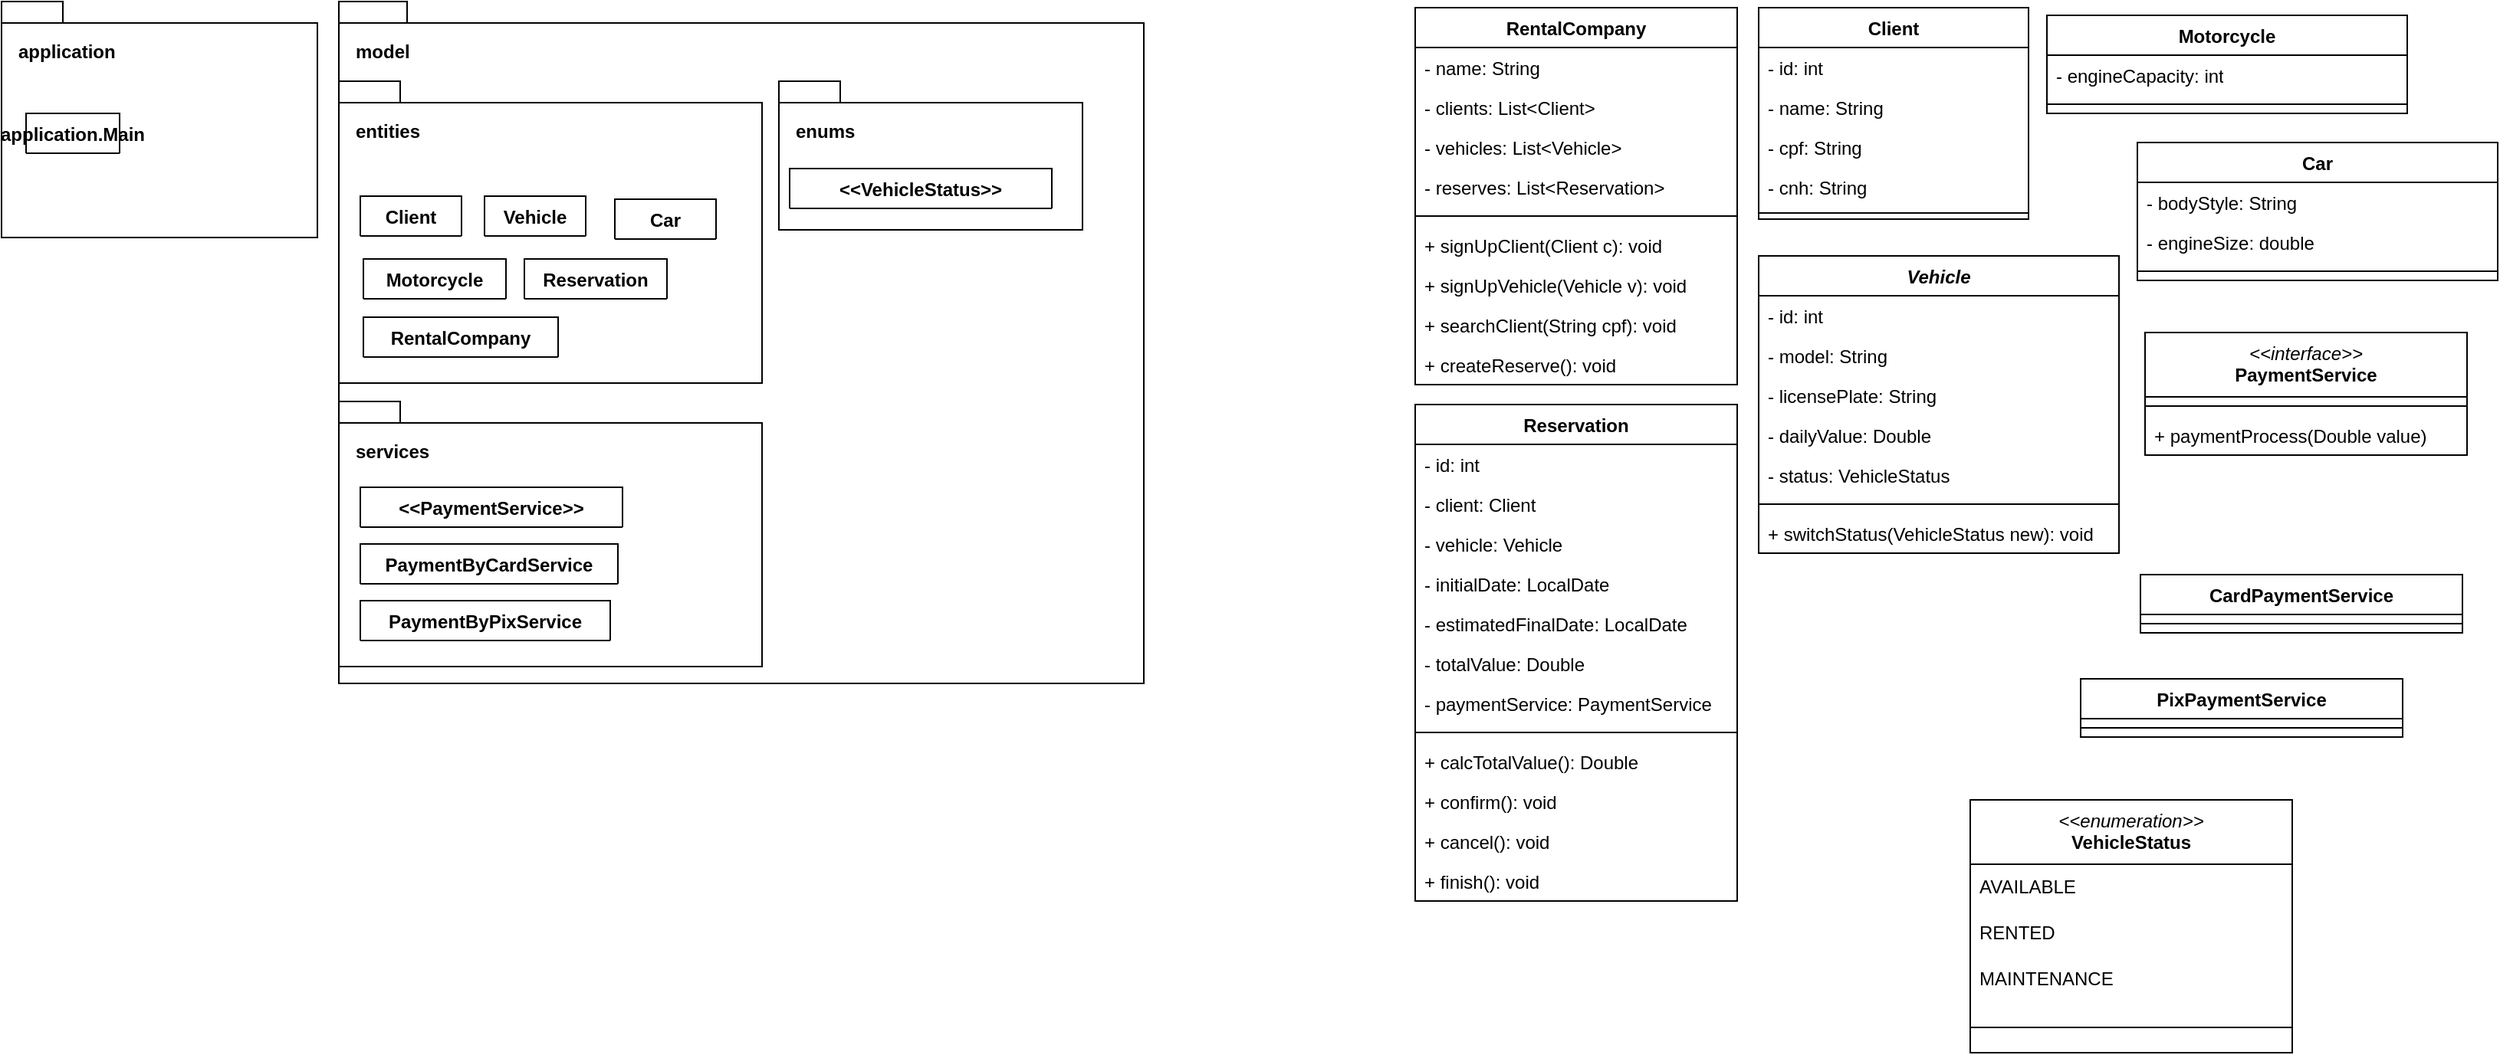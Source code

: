 <mxfile version="28.2.3">
  <diagram name="Página-1" id="ttm5jFWWX2n6xVxg5Yxu">
    <mxGraphModel dx="2026" dy="1180" grid="0" gridSize="10" guides="1" tooltips="1" connect="1" arrows="1" fold="1" page="1" pageScale="1" pageWidth="827" pageHeight="1169" math="0" shadow="0">
      <root>
        <mxCell id="0" />
        <mxCell id="1" parent="0" />
        <mxCell id="pWSUM_7YT7kqcM3gLriz-9" value="application" style="shape=folder;fontStyle=1;spacingTop=19;tabWidth=40;tabHeight=14;tabPosition=left;html=1;whiteSpace=wrap;strokeColor=default;align=left;verticalAlign=top;spacingLeft=9;" parent="1" vertex="1">
          <mxGeometry x="10" y="16" width="206" height="154" as="geometry" />
        </mxCell>
        <mxCell id="pWSUM_7YT7kqcM3gLriz-11" value="application.Main" style="swimlane;fontStyle=1;align=center;verticalAlign=top;childLayout=stackLayout;horizontal=1;startSize=26;horizontalStack=0;resizeParent=1;resizeParentMax=0;resizeLast=0;collapsible=1;marginBottom=0;whiteSpace=wrap;html=1;" parent="1" vertex="1" collapsed="1">
          <mxGeometry x="26" y="89" width="61" height="26" as="geometry">
            <mxRectangle x="69" y="133" width="160" height="34" as="alternateBounds" />
          </mxGeometry>
        </mxCell>
        <mxCell id="pWSUM_7YT7kqcM3gLriz-13" value="" style="line;strokeWidth=1;fillColor=none;align=left;verticalAlign=middle;spacingTop=-1;spacingLeft=3;spacingRight=3;rotatable=0;labelPosition=right;points=[];portConstraint=eastwest;strokeColor=inherit;" parent="pWSUM_7YT7kqcM3gLriz-11" vertex="1">
          <mxGeometry y="26" width="160" height="8" as="geometry" />
        </mxCell>
        <mxCell id="pWSUM_7YT7kqcM3gLriz-15" value="model" style="shape=folder;fontStyle=1;spacingTop=19;tabWidth=40;tabHeight=14;tabPosition=left;html=1;whiteSpace=wrap;strokeColor=default;align=left;verticalAlign=top;spacingLeft=9;" parent="1" vertex="1">
          <mxGeometry x="230" y="16" width="525" height="445" as="geometry" />
        </mxCell>
        <mxCell id="pWSUM_7YT7kqcM3gLriz-53" value="" style="group" parent="1" vertex="1" connectable="0">
          <mxGeometry x="517" y="68" width="198" height="97" as="geometry" />
        </mxCell>
        <mxCell id="pWSUM_7YT7kqcM3gLriz-45" value="enums" style="shape=folder;fontStyle=1;spacingTop=19;tabWidth=40;tabHeight=14;tabPosition=left;html=1;whiteSpace=wrap;strokeColor=default;align=left;verticalAlign=top;spacingLeft=9;" parent="pWSUM_7YT7kqcM3gLriz-53" vertex="1">
          <mxGeometry width="198" height="97" as="geometry" />
        </mxCell>
        <mxCell id="pWSUM_7YT7kqcM3gLriz-47" value="&amp;lt;&amp;lt;VehicleStatus&amp;gt;&amp;gt;" style="swimlane;fontStyle=1;align=center;verticalAlign=top;childLayout=stackLayout;horizontal=1;startSize=26;horizontalStack=0;resizeParent=1;resizeParentMax=0;resizeLast=0;collapsible=1;marginBottom=0;whiteSpace=wrap;html=1;" parent="pWSUM_7YT7kqcM3gLriz-53" vertex="1" collapsed="1">
          <mxGeometry x="7" y="57" width="171" height="26" as="geometry">
            <mxRectangle x="329" y="137" width="160" height="34" as="alternateBounds" />
          </mxGeometry>
        </mxCell>
        <mxCell id="pWSUM_7YT7kqcM3gLriz-48" value="" style="line;strokeWidth=1;fillColor=none;align=left;verticalAlign=middle;spacingTop=-1;spacingLeft=3;spacingRight=3;rotatable=0;labelPosition=right;points=[];portConstraint=eastwest;strokeColor=inherit;" parent="pWSUM_7YT7kqcM3gLriz-47" vertex="1">
          <mxGeometry y="26" width="160" height="8" as="geometry" />
        </mxCell>
        <mxCell id="pWSUM_7YT7kqcM3gLriz-54" value="" style="group" parent="1" vertex="1" connectable="0">
          <mxGeometry x="230" y="277" width="276" height="173" as="geometry" />
        </mxCell>
        <mxCell id="pWSUM_7YT7kqcM3gLriz-37" value="services" style="shape=folder;fontStyle=1;spacingTop=19;tabWidth=40;tabHeight=14;tabPosition=left;html=1;whiteSpace=wrap;strokeColor=default;align=left;verticalAlign=top;spacingLeft=9;" parent="pWSUM_7YT7kqcM3gLriz-54" vertex="1">
          <mxGeometry width="276" height="173" as="geometry" />
        </mxCell>
        <mxCell id="pWSUM_7YT7kqcM3gLriz-44" value="" style="group" parent="pWSUM_7YT7kqcM3gLriz-54" vertex="1" connectable="0">
          <mxGeometry x="14" y="56" width="171" height="100" as="geometry" />
        </mxCell>
        <mxCell id="pWSUM_7YT7kqcM3gLriz-38" value="&amp;lt;&amp;lt;PaymentService&amp;gt;&amp;gt;" style="swimlane;fontStyle=1;align=center;verticalAlign=top;childLayout=stackLayout;horizontal=1;startSize=26;horizontalStack=0;resizeParent=1;resizeParentMax=0;resizeLast=0;collapsible=1;marginBottom=0;whiteSpace=wrap;html=1;" parent="pWSUM_7YT7kqcM3gLriz-44" vertex="1" collapsed="1">
          <mxGeometry width="171" height="26" as="geometry">
            <mxRectangle x="329" y="137" width="160" height="34" as="alternateBounds" />
          </mxGeometry>
        </mxCell>
        <mxCell id="pWSUM_7YT7kqcM3gLriz-39" value="" style="line;strokeWidth=1;fillColor=none;align=left;verticalAlign=middle;spacingTop=-1;spacingLeft=3;spacingRight=3;rotatable=0;labelPosition=right;points=[];portConstraint=eastwest;strokeColor=inherit;" parent="pWSUM_7YT7kqcM3gLriz-38" vertex="1">
          <mxGeometry y="26" width="160" height="8" as="geometry" />
        </mxCell>
        <mxCell id="pWSUM_7YT7kqcM3gLriz-40" value="PaymentByCardService" style="swimlane;fontStyle=1;align=center;verticalAlign=top;childLayout=stackLayout;horizontal=1;startSize=26;horizontalStack=0;resizeParent=1;resizeParentMax=0;resizeLast=0;collapsible=1;marginBottom=0;whiteSpace=wrap;html=1;" parent="pWSUM_7YT7kqcM3gLriz-44" vertex="1" collapsed="1">
          <mxGeometry y="37" width="168" height="26" as="geometry">
            <mxRectangle x="329" y="137" width="160" height="34" as="alternateBounds" />
          </mxGeometry>
        </mxCell>
        <mxCell id="pWSUM_7YT7kqcM3gLriz-41" value="" style="line;strokeWidth=1;fillColor=none;align=left;verticalAlign=middle;spacingTop=-1;spacingLeft=3;spacingRight=3;rotatable=0;labelPosition=right;points=[];portConstraint=eastwest;strokeColor=inherit;" parent="pWSUM_7YT7kqcM3gLriz-40" vertex="1">
          <mxGeometry y="26" width="160" height="8" as="geometry" />
        </mxCell>
        <mxCell id="pWSUM_7YT7kqcM3gLriz-42" value="PaymentByPixService" style="swimlane;fontStyle=1;align=center;verticalAlign=top;childLayout=stackLayout;horizontal=1;startSize=26;horizontalStack=0;resizeParent=1;resizeParentMax=0;resizeLast=0;collapsible=1;marginBottom=0;whiteSpace=wrap;html=1;" parent="pWSUM_7YT7kqcM3gLriz-44" vertex="1" collapsed="1">
          <mxGeometry y="74" width="163" height="26" as="geometry">
            <mxRectangle x="329" y="137" width="160" height="34" as="alternateBounds" />
          </mxGeometry>
        </mxCell>
        <mxCell id="pWSUM_7YT7kqcM3gLriz-43" value="" style="line;strokeWidth=1;fillColor=none;align=left;verticalAlign=middle;spacingTop=-1;spacingLeft=3;spacingRight=3;rotatable=0;labelPosition=right;points=[];portConstraint=eastwest;strokeColor=inherit;" parent="pWSUM_7YT7kqcM3gLriz-42" vertex="1">
          <mxGeometry y="26" width="160" height="8" as="geometry" />
        </mxCell>
        <mxCell id="pWSUM_7YT7kqcM3gLriz-55" value="" style="group" parent="1" vertex="1" connectable="0">
          <mxGeometry x="230" y="68" width="276" height="197" as="geometry" />
        </mxCell>
        <mxCell id="pWSUM_7YT7kqcM3gLriz-35" value="entities" style="shape=folder;fontStyle=1;spacingTop=19;tabWidth=40;tabHeight=14;tabPosition=left;html=1;whiteSpace=wrap;strokeColor=default;align=left;verticalAlign=top;spacingLeft=9;" parent="pWSUM_7YT7kqcM3gLriz-55" vertex="1">
          <mxGeometry width="276" height="197" as="geometry" />
        </mxCell>
        <mxCell id="pWSUM_7YT7kqcM3gLriz-36" value="" style="group" parent="pWSUM_7YT7kqcM3gLriz-55" vertex="1" connectable="0">
          <mxGeometry x="14" y="75" width="232" height="105" as="geometry" />
        </mxCell>
        <mxCell id="pWSUM_7YT7kqcM3gLriz-5" value="Client" style="swimlane;fontStyle=1;align=center;verticalAlign=top;childLayout=stackLayout;horizontal=1;startSize=26;horizontalStack=0;resizeParent=1;resizeParentMax=0;resizeLast=0;collapsible=1;marginBottom=0;whiteSpace=wrap;html=1;" parent="pWSUM_7YT7kqcM3gLriz-36" vertex="1" collapsed="1">
          <mxGeometry width="66" height="26" as="geometry">
            <mxRectangle x="329" y="137" width="160" height="34" as="alternateBounds" />
          </mxGeometry>
        </mxCell>
        <mxCell id="pWSUM_7YT7kqcM3gLriz-7" value="" style="line;strokeWidth=1;fillColor=none;align=left;verticalAlign=middle;spacingTop=-1;spacingLeft=3;spacingRight=3;rotatable=0;labelPosition=right;points=[];portConstraint=eastwest;strokeColor=inherit;" parent="pWSUM_7YT7kqcM3gLriz-5" vertex="1">
          <mxGeometry y="26" width="160" height="8" as="geometry" />
        </mxCell>
        <mxCell id="pWSUM_7YT7kqcM3gLriz-24" value="Vehicle" style="swimlane;fontStyle=1;align=center;verticalAlign=top;childLayout=stackLayout;horizontal=1;startSize=26;horizontalStack=0;resizeParent=1;resizeParentMax=0;resizeLast=0;collapsible=1;marginBottom=0;whiteSpace=wrap;html=1;" parent="pWSUM_7YT7kqcM3gLriz-36" vertex="1" collapsed="1">
          <mxGeometry x="81" width="66" height="26" as="geometry">
            <mxRectangle x="329" y="137" width="160" height="34" as="alternateBounds" />
          </mxGeometry>
        </mxCell>
        <mxCell id="pWSUM_7YT7kqcM3gLriz-25" value="" style="line;strokeWidth=1;fillColor=none;align=left;verticalAlign=middle;spacingTop=-1;spacingLeft=3;spacingRight=3;rotatable=0;labelPosition=right;points=[];portConstraint=eastwest;strokeColor=inherit;" parent="pWSUM_7YT7kqcM3gLriz-24" vertex="1">
          <mxGeometry y="26" width="160" height="8" as="geometry" />
        </mxCell>
        <mxCell id="pWSUM_7YT7kqcM3gLriz-27" value="Car" style="swimlane;fontStyle=1;align=center;verticalAlign=top;childLayout=stackLayout;horizontal=1;startSize=26;horizontalStack=0;resizeParent=1;resizeParentMax=0;resizeLast=0;collapsible=1;marginBottom=0;whiteSpace=wrap;html=1;" parent="pWSUM_7YT7kqcM3gLriz-36" vertex="1" collapsed="1">
          <mxGeometry x="166" y="2" width="66" height="26" as="geometry">
            <mxRectangle x="329" y="137" width="160" height="34" as="alternateBounds" />
          </mxGeometry>
        </mxCell>
        <mxCell id="pWSUM_7YT7kqcM3gLriz-28" value="" style="line;strokeWidth=1;fillColor=none;align=left;verticalAlign=middle;spacingTop=-1;spacingLeft=3;spacingRight=3;rotatable=0;labelPosition=right;points=[];portConstraint=eastwest;strokeColor=inherit;" parent="pWSUM_7YT7kqcM3gLriz-27" vertex="1">
          <mxGeometry y="26" width="160" height="8" as="geometry" />
        </mxCell>
        <mxCell id="pWSUM_7YT7kqcM3gLriz-29" value="Motorcycle" style="swimlane;fontStyle=1;align=center;verticalAlign=top;childLayout=stackLayout;horizontal=1;startSize=26;horizontalStack=0;resizeParent=1;resizeParentMax=0;resizeLast=0;collapsible=1;marginBottom=0;whiteSpace=wrap;html=1;" parent="pWSUM_7YT7kqcM3gLriz-36" vertex="1" collapsed="1">
          <mxGeometry x="2" y="41" width="93" height="26" as="geometry">
            <mxRectangle x="329" y="137" width="160" height="34" as="alternateBounds" />
          </mxGeometry>
        </mxCell>
        <mxCell id="pWSUM_7YT7kqcM3gLriz-30" value="" style="line;strokeWidth=1;fillColor=none;align=left;verticalAlign=middle;spacingTop=-1;spacingLeft=3;spacingRight=3;rotatable=0;labelPosition=right;points=[];portConstraint=eastwest;strokeColor=inherit;" parent="pWSUM_7YT7kqcM3gLriz-29" vertex="1">
          <mxGeometry y="26" width="160" height="8" as="geometry" />
        </mxCell>
        <mxCell id="pWSUM_7YT7kqcM3gLriz-31" value="Reservation" style="swimlane;fontStyle=1;align=center;verticalAlign=top;childLayout=stackLayout;horizontal=1;startSize=26;horizontalStack=0;resizeParent=1;resizeParentMax=0;resizeLast=0;collapsible=1;marginBottom=0;whiteSpace=wrap;html=1;" parent="pWSUM_7YT7kqcM3gLriz-36" vertex="1" collapsed="1">
          <mxGeometry x="107" y="41" width="93" height="26" as="geometry">
            <mxRectangle x="329" y="137" width="160" height="34" as="alternateBounds" />
          </mxGeometry>
        </mxCell>
        <mxCell id="pWSUM_7YT7kqcM3gLriz-32" value="" style="line;strokeWidth=1;fillColor=none;align=left;verticalAlign=middle;spacingTop=-1;spacingLeft=3;spacingRight=3;rotatable=0;labelPosition=right;points=[];portConstraint=eastwest;strokeColor=inherit;" parent="pWSUM_7YT7kqcM3gLriz-31" vertex="1">
          <mxGeometry y="26" width="160" height="8" as="geometry" />
        </mxCell>
        <mxCell id="pWSUM_7YT7kqcM3gLriz-33" value="RentalCompany" style="swimlane;fontStyle=1;align=center;verticalAlign=top;childLayout=stackLayout;horizontal=1;startSize=26;horizontalStack=0;resizeParent=1;resizeParentMax=0;resizeLast=0;collapsible=1;marginBottom=0;whiteSpace=wrap;html=1;" parent="pWSUM_7YT7kqcM3gLriz-36" vertex="1" collapsed="1">
          <mxGeometry x="2" y="79" width="127" height="26" as="geometry">
            <mxRectangle x="329" y="137" width="160" height="34" as="alternateBounds" />
          </mxGeometry>
        </mxCell>
        <mxCell id="pWSUM_7YT7kqcM3gLriz-34" value="" style="line;strokeWidth=1;fillColor=none;align=left;verticalAlign=middle;spacingTop=-1;spacingLeft=3;spacingRight=3;rotatable=0;labelPosition=right;points=[];portConstraint=eastwest;strokeColor=inherit;" parent="pWSUM_7YT7kqcM3gLriz-33" vertex="1">
          <mxGeometry y="26" width="160" height="8" as="geometry" />
        </mxCell>
        <mxCell id="JGVXDj1xbEn5dFWfwLTr-5" value="RentalCompany" style="swimlane;fontStyle=1;align=center;verticalAlign=top;childLayout=stackLayout;horizontal=1;startSize=26;horizontalStack=0;resizeParent=1;resizeParentMax=0;resizeLast=0;collapsible=1;marginBottom=0;whiteSpace=wrap;html=1;" parent="1" vertex="1">
          <mxGeometry x="932" y="20" width="210" height="246" as="geometry">
            <mxRectangle x="844" y="16" width="66" height="26" as="alternateBounds" />
          </mxGeometry>
        </mxCell>
        <mxCell id="JGVXDj1xbEn5dFWfwLTr-6" value="- name: String" style="text;strokeColor=none;fillColor=none;align=left;verticalAlign=top;spacingLeft=4;spacingRight=4;overflow=hidden;rotatable=0;points=[[0,0.5],[1,0.5]];portConstraint=eastwest;whiteSpace=wrap;html=1;" parent="JGVXDj1xbEn5dFWfwLTr-5" vertex="1">
          <mxGeometry y="26" width="210" height="26" as="geometry" />
        </mxCell>
        <mxCell id="JGVXDj1xbEn5dFWfwLTr-9" value="- clients: List&amp;lt;Client&amp;gt;&lt;span style=&quot;white-space: pre;&quot;&gt;&#x9;&lt;/span&gt;" style="text;strokeColor=none;fillColor=none;align=left;verticalAlign=top;spacingLeft=4;spacingRight=4;overflow=hidden;rotatable=0;points=[[0,0.5],[1,0.5]];portConstraint=eastwest;whiteSpace=wrap;html=1;" parent="JGVXDj1xbEn5dFWfwLTr-5" vertex="1">
          <mxGeometry y="52" width="210" height="26" as="geometry" />
        </mxCell>
        <mxCell id="JGVXDj1xbEn5dFWfwLTr-11" value="- vehicles: List&amp;lt;Vehicle&amp;gt;" style="text;strokeColor=none;fillColor=none;align=left;verticalAlign=top;spacingLeft=4;spacingRight=4;overflow=hidden;rotatable=0;points=[[0,0.5],[1,0.5]];portConstraint=eastwest;whiteSpace=wrap;html=1;" parent="JGVXDj1xbEn5dFWfwLTr-5" vertex="1">
          <mxGeometry y="78" width="210" height="26" as="geometry" />
        </mxCell>
        <mxCell id="JGVXDj1xbEn5dFWfwLTr-12" value="- reserves: List&amp;lt;Reservation&amp;gt;" style="text;strokeColor=none;fillColor=none;align=left;verticalAlign=top;spacingLeft=4;spacingRight=4;overflow=hidden;rotatable=0;points=[[0,0.5],[1,0.5]];portConstraint=eastwest;whiteSpace=wrap;html=1;" parent="JGVXDj1xbEn5dFWfwLTr-5" vertex="1">
          <mxGeometry y="104" width="210" height="26" as="geometry" />
        </mxCell>
        <mxCell id="JGVXDj1xbEn5dFWfwLTr-7" value="" style="line;strokeWidth=1;fillColor=none;align=left;verticalAlign=middle;spacingTop=-1;spacingLeft=3;spacingRight=3;rotatable=0;labelPosition=right;points=[];portConstraint=eastwest;strokeColor=inherit;" parent="JGVXDj1xbEn5dFWfwLTr-5" vertex="1">
          <mxGeometry y="130" width="210" height="12" as="geometry" />
        </mxCell>
        <mxCell id="JGVXDj1xbEn5dFWfwLTr-8" value="+ signUpClient(Client c): void" style="text;strokeColor=none;fillColor=none;align=left;verticalAlign=top;spacingLeft=4;spacingRight=4;overflow=hidden;rotatable=0;points=[[0,0.5],[1,0.5]];portConstraint=eastwest;whiteSpace=wrap;html=1;" parent="JGVXDj1xbEn5dFWfwLTr-5" vertex="1">
          <mxGeometry y="142" width="210" height="26" as="geometry" />
        </mxCell>
        <mxCell id="JGVXDj1xbEn5dFWfwLTr-14" value="+ signUpVehicle(Vehicle v): void" style="text;strokeColor=none;fillColor=none;align=left;verticalAlign=top;spacingLeft=4;spacingRight=4;overflow=hidden;rotatable=0;points=[[0,0.5],[1,0.5]];portConstraint=eastwest;whiteSpace=wrap;html=1;" parent="JGVXDj1xbEn5dFWfwLTr-5" vertex="1">
          <mxGeometry y="168" width="210" height="26" as="geometry" />
        </mxCell>
        <mxCell id="JGVXDj1xbEn5dFWfwLTr-26" value="+ searchClient(String cpf): void" style="text;strokeColor=none;fillColor=none;align=left;verticalAlign=top;spacingLeft=4;spacingRight=4;overflow=hidden;rotatable=0;points=[[0,0.5],[1,0.5]];portConstraint=eastwest;whiteSpace=wrap;html=1;" parent="JGVXDj1xbEn5dFWfwLTr-5" vertex="1">
          <mxGeometry y="194" width="210" height="26" as="geometry" />
        </mxCell>
        <mxCell id="JGVXDj1xbEn5dFWfwLTr-15" value="+ createReserve(): void" style="text;strokeColor=none;fillColor=none;align=left;verticalAlign=top;spacingLeft=4;spacingRight=4;overflow=hidden;rotatable=0;points=[[0,0.5],[1,0.5]];portConstraint=eastwest;whiteSpace=wrap;html=1;" parent="JGVXDj1xbEn5dFWfwLTr-5" vertex="1">
          <mxGeometry y="220" width="210" height="26" as="geometry" />
        </mxCell>
        <mxCell id="JGVXDj1xbEn5dFWfwLTr-16" value="Client" style="swimlane;fontStyle=1;align=center;verticalAlign=top;childLayout=stackLayout;horizontal=1;startSize=26;horizontalStack=0;resizeParent=1;resizeParentMax=0;resizeLast=0;collapsible=1;marginBottom=0;whiteSpace=wrap;html=1;" parent="1" vertex="1">
          <mxGeometry x="1156" y="20" width="176" height="138" as="geometry">
            <mxRectangle x="844" y="16" width="66" height="26" as="alternateBounds" />
          </mxGeometry>
        </mxCell>
        <mxCell id="JGVXDj1xbEn5dFWfwLTr-17" value="- id: int" style="text;strokeColor=none;fillColor=none;align=left;verticalAlign=top;spacingLeft=4;spacingRight=4;overflow=hidden;rotatable=0;points=[[0,0.5],[1,0.5]];portConstraint=eastwest;whiteSpace=wrap;html=1;" parent="JGVXDj1xbEn5dFWfwLTr-16" vertex="1">
          <mxGeometry y="26" width="176" height="26" as="geometry" />
        </mxCell>
        <mxCell id="JGVXDj1xbEn5dFWfwLTr-18" value="- name: String" style="text;strokeColor=none;fillColor=none;align=left;verticalAlign=top;spacingLeft=4;spacingRight=4;overflow=hidden;rotatable=0;points=[[0,0.5],[1,0.5]];portConstraint=eastwest;whiteSpace=wrap;html=1;" parent="JGVXDj1xbEn5dFWfwLTr-16" vertex="1">
          <mxGeometry y="52" width="176" height="26" as="geometry" />
        </mxCell>
        <mxCell id="JGVXDj1xbEn5dFWfwLTr-19" value="- cpf: String" style="text;strokeColor=none;fillColor=none;align=left;verticalAlign=top;spacingLeft=4;spacingRight=4;overflow=hidden;rotatable=0;points=[[0,0.5],[1,0.5]];portConstraint=eastwest;whiteSpace=wrap;html=1;" parent="JGVXDj1xbEn5dFWfwLTr-16" vertex="1">
          <mxGeometry y="78" width="176" height="26" as="geometry" />
        </mxCell>
        <mxCell id="JGVXDj1xbEn5dFWfwLTr-20" value="- cnh: String" style="text;strokeColor=none;fillColor=none;align=left;verticalAlign=top;spacingLeft=4;spacingRight=4;overflow=hidden;rotatable=0;points=[[0,0.5],[1,0.5]];portConstraint=eastwest;whiteSpace=wrap;html=1;" parent="JGVXDj1xbEn5dFWfwLTr-16" vertex="1">
          <mxGeometry y="104" width="176" height="26" as="geometry" />
        </mxCell>
        <mxCell id="JGVXDj1xbEn5dFWfwLTr-21" value="" style="line;strokeWidth=1;fillColor=none;align=left;verticalAlign=middle;spacingTop=-1;spacingLeft=3;spacingRight=3;rotatable=0;labelPosition=right;points=[];portConstraint=eastwest;strokeColor=inherit;" parent="JGVXDj1xbEn5dFWfwLTr-16" vertex="1">
          <mxGeometry y="130" width="176" height="8" as="geometry" />
        </mxCell>
        <mxCell id="JGVXDj1xbEn5dFWfwLTr-27" value="&lt;i&gt;Vehicle&lt;/i&gt;" style="swimlane;fontStyle=1;align=center;verticalAlign=top;childLayout=stackLayout;horizontal=1;startSize=26;horizontalStack=0;resizeParent=1;resizeParentMax=0;resizeLast=0;collapsible=1;marginBottom=0;whiteSpace=wrap;html=1;" parent="1" vertex="1">
          <mxGeometry x="1156" y="182" width="235" height="194" as="geometry">
            <mxRectangle x="844" y="16" width="66" height="26" as="alternateBounds" />
          </mxGeometry>
        </mxCell>
        <mxCell id="JGVXDj1xbEn5dFWfwLTr-28" value="- id: int" style="text;strokeColor=none;fillColor=none;align=left;verticalAlign=top;spacingLeft=4;spacingRight=4;overflow=hidden;rotatable=0;points=[[0,0.5],[1,0.5]];portConstraint=eastwest;whiteSpace=wrap;html=1;" parent="JGVXDj1xbEn5dFWfwLTr-27" vertex="1">
          <mxGeometry y="26" width="235" height="26" as="geometry" />
        </mxCell>
        <mxCell id="JGVXDj1xbEn5dFWfwLTr-29" value="- model: String" style="text;strokeColor=none;fillColor=none;align=left;verticalAlign=top;spacingLeft=4;spacingRight=4;overflow=hidden;rotatable=0;points=[[0,0.5],[1,0.5]];portConstraint=eastwest;whiteSpace=wrap;html=1;" parent="JGVXDj1xbEn5dFWfwLTr-27" vertex="1">
          <mxGeometry y="52" width="235" height="26" as="geometry" />
        </mxCell>
        <mxCell id="JGVXDj1xbEn5dFWfwLTr-30" value="- licensePlate: String" style="text;strokeColor=none;fillColor=none;align=left;verticalAlign=top;spacingLeft=4;spacingRight=4;overflow=hidden;rotatable=0;points=[[0,0.5],[1,0.5]];portConstraint=eastwest;whiteSpace=wrap;html=1;" parent="JGVXDj1xbEn5dFWfwLTr-27" vertex="1">
          <mxGeometry y="78" width="235" height="26" as="geometry" />
        </mxCell>
        <mxCell id="JGVXDj1xbEn5dFWfwLTr-31" value="- dailyValue: Double" style="text;strokeColor=none;fillColor=none;align=left;verticalAlign=top;spacingLeft=4;spacingRight=4;overflow=hidden;rotatable=0;points=[[0,0.5],[1,0.5]];portConstraint=eastwest;whiteSpace=wrap;html=1;" parent="JGVXDj1xbEn5dFWfwLTr-27" vertex="1">
          <mxGeometry y="104" width="235" height="26" as="geometry" />
        </mxCell>
        <mxCell id="JGVXDj1xbEn5dFWfwLTr-37" value="- status: VehicleStatus" style="text;strokeColor=none;fillColor=none;align=left;verticalAlign=top;spacingLeft=4;spacingRight=4;overflow=hidden;rotatable=0;points=[[0,0.5],[1,0.5]];portConstraint=eastwest;whiteSpace=wrap;html=1;" parent="JGVXDj1xbEn5dFWfwLTr-27" vertex="1">
          <mxGeometry y="130" width="235" height="26" as="geometry" />
        </mxCell>
        <mxCell id="JGVXDj1xbEn5dFWfwLTr-32" value="" style="line;strokeWidth=1;fillColor=none;align=left;verticalAlign=middle;spacingTop=-1;spacingLeft=3;spacingRight=3;rotatable=0;labelPosition=right;points=[];portConstraint=eastwest;strokeColor=inherit;" parent="JGVXDj1xbEn5dFWfwLTr-27" vertex="1">
          <mxGeometry y="156" width="235" height="12" as="geometry" />
        </mxCell>
        <mxCell id="JGVXDj1xbEn5dFWfwLTr-35" value="+ switchStatus(VehicleStatus new): void" style="text;strokeColor=none;fillColor=none;align=left;verticalAlign=top;spacingLeft=4;spacingRight=4;overflow=hidden;rotatable=0;points=[[0,0.5],[1,0.5]];portConstraint=eastwest;whiteSpace=wrap;html=1;" parent="JGVXDj1xbEn5dFWfwLTr-27" vertex="1">
          <mxGeometry y="168" width="235" height="26" as="geometry" />
        </mxCell>
        <mxCell id="RAoj3QPk8HM_m8qfQZO0-1" value="Car" style="swimlane;fontStyle=1;align=center;verticalAlign=top;childLayout=stackLayout;horizontal=1;startSize=26;horizontalStack=0;resizeParent=1;resizeParentMax=0;resizeLast=0;collapsible=1;marginBottom=0;whiteSpace=wrap;html=1;" vertex="1" parent="1">
          <mxGeometry x="1403" y="108" width="235" height="90" as="geometry">
            <mxRectangle x="844" y="16" width="66" height="26" as="alternateBounds" />
          </mxGeometry>
        </mxCell>
        <mxCell id="RAoj3QPk8HM_m8qfQZO0-2" value="- bodyStyle: String" style="text;strokeColor=none;fillColor=none;align=left;verticalAlign=top;spacingLeft=4;spacingRight=4;overflow=hidden;rotatable=0;points=[[0,0.5],[1,0.5]];portConstraint=eastwest;whiteSpace=wrap;html=1;" vertex="1" parent="RAoj3QPk8HM_m8qfQZO0-1">
          <mxGeometry y="26" width="235" height="26" as="geometry" />
        </mxCell>
        <mxCell id="RAoj3QPk8HM_m8qfQZO0-3" value="- engineSize: double" style="text;strokeColor=none;fillColor=none;align=left;verticalAlign=top;spacingLeft=4;spacingRight=4;overflow=hidden;rotatable=0;points=[[0,0.5],[1,0.5]];portConstraint=eastwest;whiteSpace=wrap;html=1;" vertex="1" parent="RAoj3QPk8HM_m8qfQZO0-1">
          <mxGeometry y="52" width="235" height="26" as="geometry" />
        </mxCell>
        <mxCell id="RAoj3QPk8HM_m8qfQZO0-7" value="" style="line;strokeWidth=1;fillColor=none;align=left;verticalAlign=middle;spacingTop=-1;spacingLeft=3;spacingRight=3;rotatable=0;labelPosition=right;points=[];portConstraint=eastwest;strokeColor=inherit;" vertex="1" parent="RAoj3QPk8HM_m8qfQZO0-1">
          <mxGeometry y="78" width="235" height="12" as="geometry" />
        </mxCell>
        <mxCell id="RAoj3QPk8HM_m8qfQZO0-10" value="Motorcycle" style="swimlane;fontStyle=1;align=center;verticalAlign=top;childLayout=stackLayout;horizontal=1;startSize=26;horizontalStack=0;resizeParent=1;resizeParentMax=0;resizeLast=0;collapsible=1;marginBottom=0;whiteSpace=wrap;html=1;" vertex="1" parent="1">
          <mxGeometry x="1344" y="25" width="235" height="64" as="geometry">
            <mxRectangle x="844" y="16" width="66" height="26" as="alternateBounds" />
          </mxGeometry>
        </mxCell>
        <mxCell id="RAoj3QPk8HM_m8qfQZO0-11" value="- engineCapacity: int" style="text;strokeColor=none;fillColor=none;align=left;verticalAlign=top;spacingLeft=4;spacingRight=4;overflow=hidden;rotatable=0;points=[[0,0.5],[1,0.5]];portConstraint=eastwest;whiteSpace=wrap;html=1;" vertex="1" parent="RAoj3QPk8HM_m8qfQZO0-10">
          <mxGeometry y="26" width="235" height="26" as="geometry" />
        </mxCell>
        <mxCell id="RAoj3QPk8HM_m8qfQZO0-13" value="" style="line;strokeWidth=1;fillColor=none;align=left;verticalAlign=middle;spacingTop=-1;spacingLeft=3;spacingRight=3;rotatable=0;labelPosition=right;points=[];portConstraint=eastwest;strokeColor=inherit;" vertex="1" parent="RAoj3QPk8HM_m8qfQZO0-10">
          <mxGeometry y="52" width="235" height="12" as="geometry" />
        </mxCell>
        <mxCell id="RAoj3QPk8HM_m8qfQZO0-14" value="Reservation" style="swimlane;fontStyle=1;align=center;verticalAlign=top;childLayout=stackLayout;horizontal=1;startSize=26;horizontalStack=0;resizeParent=1;resizeParentMax=0;resizeLast=0;collapsible=1;marginBottom=0;whiteSpace=wrap;html=1;" vertex="1" parent="1">
          <mxGeometry x="932" y="279" width="210" height="324" as="geometry">
            <mxRectangle x="844" y="16" width="66" height="26" as="alternateBounds" />
          </mxGeometry>
        </mxCell>
        <mxCell id="RAoj3QPk8HM_m8qfQZO0-15" value="- id: int" style="text;strokeColor=none;fillColor=none;align=left;verticalAlign=top;spacingLeft=4;spacingRight=4;overflow=hidden;rotatable=0;points=[[0,0.5],[1,0.5]];portConstraint=eastwest;whiteSpace=wrap;html=1;" vertex="1" parent="RAoj3QPk8HM_m8qfQZO0-14">
          <mxGeometry y="26" width="210" height="26" as="geometry" />
        </mxCell>
        <mxCell id="RAoj3QPk8HM_m8qfQZO0-16" value="- client: Client" style="text;strokeColor=none;fillColor=none;align=left;verticalAlign=top;spacingLeft=4;spacingRight=4;overflow=hidden;rotatable=0;points=[[0,0.5],[1,0.5]];portConstraint=eastwest;whiteSpace=wrap;html=1;" vertex="1" parent="RAoj3QPk8HM_m8qfQZO0-14">
          <mxGeometry y="52" width="210" height="26" as="geometry" />
        </mxCell>
        <mxCell id="RAoj3QPk8HM_m8qfQZO0-17" value="- vehicle: Vehicle" style="text;strokeColor=none;fillColor=none;align=left;verticalAlign=top;spacingLeft=4;spacingRight=4;overflow=hidden;rotatable=0;points=[[0,0.5],[1,0.5]];portConstraint=eastwest;whiteSpace=wrap;html=1;" vertex="1" parent="RAoj3QPk8HM_m8qfQZO0-14">
          <mxGeometry y="78" width="210" height="26" as="geometry" />
        </mxCell>
        <mxCell id="RAoj3QPk8HM_m8qfQZO0-18" value="- initialDate: LocalDate" style="text;strokeColor=none;fillColor=none;align=left;verticalAlign=top;spacingLeft=4;spacingRight=4;overflow=hidden;rotatable=0;points=[[0,0.5],[1,0.5]];portConstraint=eastwest;whiteSpace=wrap;html=1;" vertex="1" parent="RAoj3QPk8HM_m8qfQZO0-14">
          <mxGeometry y="104" width="210" height="26" as="geometry" />
        </mxCell>
        <mxCell id="RAoj3QPk8HM_m8qfQZO0-24" value="- estimatedFinalDate: LocalDate" style="text;strokeColor=none;fillColor=none;align=left;verticalAlign=top;spacingLeft=4;spacingRight=4;overflow=hidden;rotatable=0;points=[[0,0.5],[1,0.5]];portConstraint=eastwest;whiteSpace=wrap;html=1;" vertex="1" parent="RAoj3QPk8HM_m8qfQZO0-14">
          <mxGeometry y="130" width="210" height="26" as="geometry" />
        </mxCell>
        <mxCell id="RAoj3QPk8HM_m8qfQZO0-25" value="- totalValue: Double" style="text;strokeColor=none;fillColor=none;align=left;verticalAlign=top;spacingLeft=4;spacingRight=4;overflow=hidden;rotatable=0;points=[[0,0.5],[1,0.5]];portConstraint=eastwest;whiteSpace=wrap;html=1;" vertex="1" parent="RAoj3QPk8HM_m8qfQZO0-14">
          <mxGeometry y="156" width="210" height="26" as="geometry" />
        </mxCell>
        <mxCell id="RAoj3QPk8HM_m8qfQZO0-26" value="- paymentService: PaymentService" style="text;strokeColor=none;fillColor=none;align=left;verticalAlign=top;spacingLeft=4;spacingRight=4;overflow=hidden;rotatable=0;points=[[0,0.5],[1,0.5]];portConstraint=eastwest;whiteSpace=wrap;html=1;" vertex="1" parent="RAoj3QPk8HM_m8qfQZO0-14">
          <mxGeometry y="182" width="210" height="26" as="geometry" />
        </mxCell>
        <mxCell id="RAoj3QPk8HM_m8qfQZO0-19" value="" style="line;strokeWidth=1;fillColor=none;align=left;verticalAlign=middle;spacingTop=-1;spacingLeft=3;spacingRight=3;rotatable=0;labelPosition=right;points=[];portConstraint=eastwest;strokeColor=inherit;" vertex="1" parent="RAoj3QPk8HM_m8qfQZO0-14">
          <mxGeometry y="208" width="210" height="12" as="geometry" />
        </mxCell>
        <mxCell id="RAoj3QPk8HM_m8qfQZO0-20" value="+ calcTotalValue(): Double" style="text;strokeColor=none;fillColor=none;align=left;verticalAlign=top;spacingLeft=4;spacingRight=4;overflow=hidden;rotatable=0;points=[[0,0.5],[1,0.5]];portConstraint=eastwest;whiteSpace=wrap;html=1;" vertex="1" parent="RAoj3QPk8HM_m8qfQZO0-14">
          <mxGeometry y="220" width="210" height="26" as="geometry" />
        </mxCell>
        <mxCell id="RAoj3QPk8HM_m8qfQZO0-21" value="+ confirm(): void" style="text;strokeColor=none;fillColor=none;align=left;verticalAlign=top;spacingLeft=4;spacingRight=4;overflow=hidden;rotatable=0;points=[[0,0.5],[1,0.5]];portConstraint=eastwest;whiteSpace=wrap;html=1;" vertex="1" parent="RAoj3QPk8HM_m8qfQZO0-14">
          <mxGeometry y="246" width="210" height="26" as="geometry" />
        </mxCell>
        <mxCell id="RAoj3QPk8HM_m8qfQZO0-22" value="+ cancel(): void" style="text;strokeColor=none;fillColor=none;align=left;verticalAlign=top;spacingLeft=4;spacingRight=4;overflow=hidden;rotatable=0;points=[[0,0.5],[1,0.5]];portConstraint=eastwest;whiteSpace=wrap;html=1;" vertex="1" parent="RAoj3QPk8HM_m8qfQZO0-14">
          <mxGeometry y="272" width="210" height="26" as="geometry" />
        </mxCell>
        <mxCell id="RAoj3QPk8HM_m8qfQZO0-23" value="+ finish(): void" style="text;strokeColor=none;fillColor=none;align=left;verticalAlign=top;spacingLeft=4;spacingRight=4;overflow=hidden;rotatable=0;points=[[0,0.5],[1,0.5]];portConstraint=eastwest;whiteSpace=wrap;html=1;" vertex="1" parent="RAoj3QPk8HM_m8qfQZO0-14">
          <mxGeometry y="298" width="210" height="26" as="geometry" />
        </mxCell>
        <mxCell id="RAoj3QPk8HM_m8qfQZO0-27" value="&lt;div&gt;&lt;i style=&quot;font-weight: normal;&quot;&gt;&amp;lt;&amp;lt;interface&amp;gt;&amp;gt;&lt;/i&gt;&lt;/div&gt;PaymentService" style="swimlane;fontStyle=1;align=center;verticalAlign=top;childLayout=stackLayout;horizontal=1;startSize=42;horizontalStack=0;resizeParent=1;resizeParentMax=0;resizeLast=0;collapsible=1;marginBottom=0;whiteSpace=wrap;html=1;" vertex="1" parent="1">
          <mxGeometry x="1408" y="232" width="210" height="80" as="geometry">
            <mxRectangle x="844" y="16" width="66" height="26" as="alternateBounds" />
          </mxGeometry>
        </mxCell>
        <mxCell id="RAoj3QPk8HM_m8qfQZO0-35" value="" style="line;strokeWidth=1;fillColor=none;align=left;verticalAlign=middle;spacingTop=-1;spacingLeft=3;spacingRight=3;rotatable=0;labelPosition=right;points=[];portConstraint=eastwest;strokeColor=inherit;" vertex="1" parent="RAoj3QPk8HM_m8qfQZO0-27">
          <mxGeometry y="42" width="210" height="12" as="geometry" />
        </mxCell>
        <mxCell id="RAoj3QPk8HM_m8qfQZO0-36" value="+ paymentProcess(Double value)" style="text;strokeColor=none;fillColor=none;align=left;verticalAlign=top;spacingLeft=4;spacingRight=4;overflow=hidden;rotatable=0;points=[[0,0.5],[1,0.5]];portConstraint=eastwest;whiteSpace=wrap;html=1;" vertex="1" parent="RAoj3QPk8HM_m8qfQZO0-27">
          <mxGeometry y="54" width="210" height="26" as="geometry" />
        </mxCell>
        <mxCell id="RAoj3QPk8HM_m8qfQZO0-40" value="CardPaymentService" style="swimlane;fontStyle=1;align=center;verticalAlign=top;childLayout=stackLayout;horizontal=1;startSize=26;horizontalStack=0;resizeParent=1;resizeParentMax=0;resizeLast=0;collapsible=1;marginBottom=0;whiteSpace=wrap;html=1;" vertex="1" parent="1">
          <mxGeometry x="1405" y="390" width="210" height="38" as="geometry">
            <mxRectangle x="844" y="16" width="66" height="26" as="alternateBounds" />
          </mxGeometry>
        </mxCell>
        <mxCell id="RAoj3QPk8HM_m8qfQZO0-41" value="" style="line;strokeWidth=1;fillColor=none;align=left;verticalAlign=middle;spacingTop=-1;spacingLeft=3;spacingRight=3;rotatable=0;labelPosition=right;points=[];portConstraint=eastwest;strokeColor=inherit;" vertex="1" parent="RAoj3QPk8HM_m8qfQZO0-40">
          <mxGeometry y="26" width="210" height="12" as="geometry" />
        </mxCell>
        <mxCell id="RAoj3QPk8HM_m8qfQZO0-43" value="PixPaymentService" style="swimlane;fontStyle=1;align=center;verticalAlign=top;childLayout=stackLayout;horizontal=1;startSize=26;horizontalStack=0;resizeParent=1;resizeParentMax=0;resizeLast=0;collapsible=1;marginBottom=0;whiteSpace=wrap;html=1;" vertex="1" parent="1">
          <mxGeometry x="1366" y="458" width="210" height="38" as="geometry">
            <mxRectangle x="844" y="16" width="66" height="26" as="alternateBounds" />
          </mxGeometry>
        </mxCell>
        <mxCell id="RAoj3QPk8HM_m8qfQZO0-44" value="" style="line;strokeWidth=1;fillColor=none;align=left;verticalAlign=middle;spacingTop=-1;spacingLeft=3;spacingRight=3;rotatable=0;labelPosition=right;points=[];portConstraint=eastwest;strokeColor=inherit;" vertex="1" parent="RAoj3QPk8HM_m8qfQZO0-43">
          <mxGeometry y="26" width="210" height="12" as="geometry" />
        </mxCell>
        <mxCell id="RAoj3QPk8HM_m8qfQZO0-47" value="&lt;div&gt;&lt;i style=&quot;font-weight: normal;&quot;&gt;&amp;lt;&amp;lt;enumeration&amp;gt;&amp;gt;&lt;/i&gt;&lt;/div&gt;VehicleStatus" style="swimlane;fontStyle=1;align=center;verticalAlign=top;childLayout=stackLayout;horizontal=1;startSize=42;horizontalStack=0;resizeParent=1;resizeParentMax=0;resizeLast=0;collapsible=1;marginBottom=0;whiteSpace=wrap;html=1;" vertex="1" parent="1">
          <mxGeometry x="1294" y="537" width="210" height="165" as="geometry">
            <mxRectangle x="844" y="16" width="66" height="26" as="alternateBounds" />
          </mxGeometry>
        </mxCell>
        <mxCell id="RAoj3QPk8HM_m8qfQZO0-50" value="AVAILABLE" style="text;html=1;align=left;verticalAlign=middle;whiteSpace=wrap;rounded=0;spacingLeft=4;" vertex="1" parent="RAoj3QPk8HM_m8qfQZO0-47">
          <mxGeometry y="42" width="210" height="30" as="geometry" />
        </mxCell>
        <mxCell id="RAoj3QPk8HM_m8qfQZO0-51" value="RENTED" style="text;html=1;align=left;verticalAlign=middle;whiteSpace=wrap;rounded=0;spacingLeft=4;" vertex="1" parent="RAoj3QPk8HM_m8qfQZO0-47">
          <mxGeometry y="72" width="210" height="30" as="geometry" />
        </mxCell>
        <mxCell id="RAoj3QPk8HM_m8qfQZO0-52" value="MAINTENANCE" style="text;html=1;align=left;verticalAlign=middle;whiteSpace=wrap;rounded=0;spacingLeft=4;" vertex="1" parent="RAoj3QPk8HM_m8qfQZO0-47">
          <mxGeometry y="102" width="210" height="30" as="geometry" />
        </mxCell>
        <mxCell id="RAoj3QPk8HM_m8qfQZO0-48" value="" style="line;strokeWidth=1;fillColor=none;align=left;verticalAlign=middle;spacingTop=-1;spacingLeft=3;spacingRight=3;rotatable=0;labelPosition=right;points=[];portConstraint=eastwest;strokeColor=inherit;" vertex="1" parent="RAoj3QPk8HM_m8qfQZO0-47">
          <mxGeometry y="132" width="210" height="33" as="geometry" />
        </mxCell>
      </root>
    </mxGraphModel>
  </diagram>
</mxfile>
